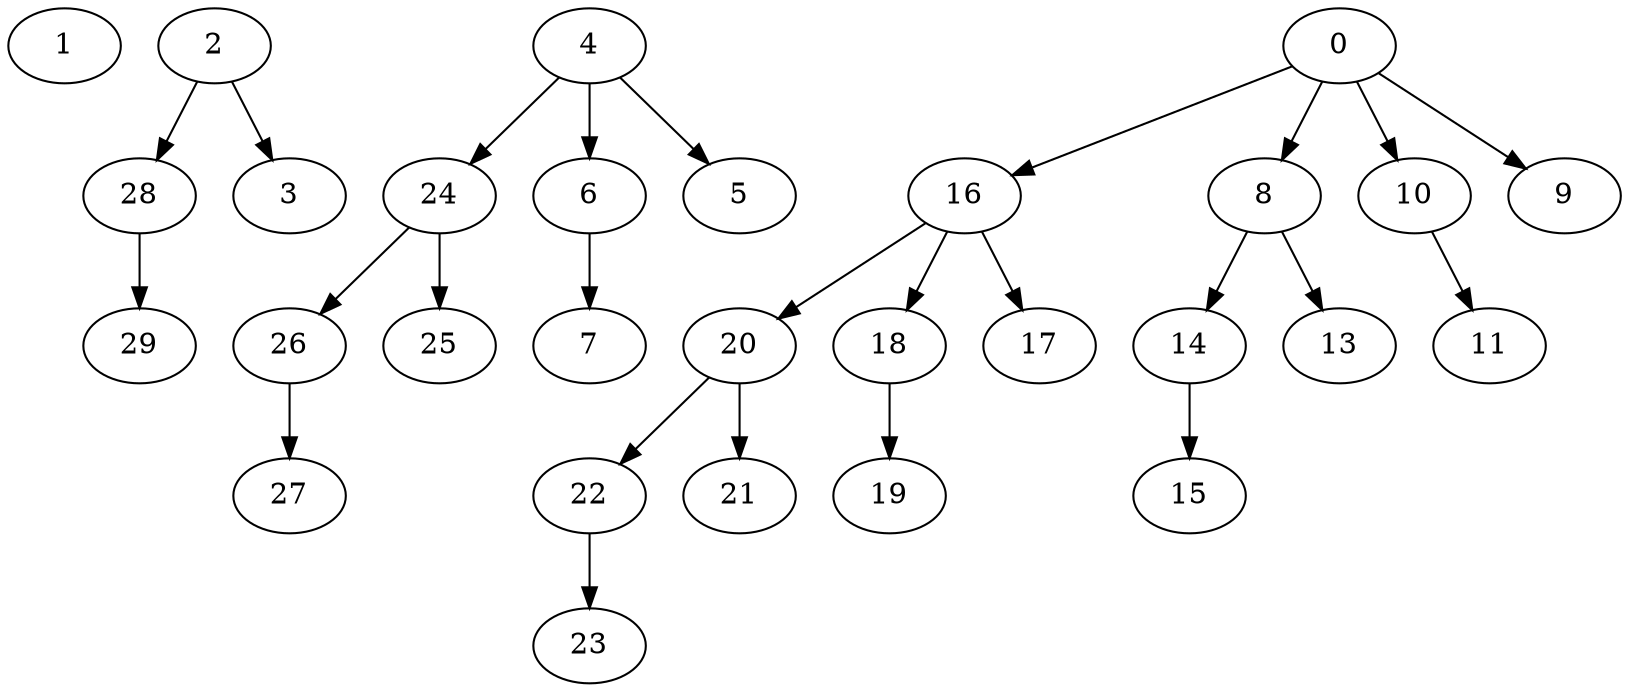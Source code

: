 digraph{
1
2
2 ->28
28 ->29
2 ->3
4
4 ->24
24 ->26
26 ->27
24 ->25
4 ->6
6 ->7
4 ->5
0
0 ->16
16 ->20
20 ->22
22 ->23
20 ->21
16 ->18
18 ->19
16 ->17
0 ->8
8 ->14
14 ->15
8 ->13
0 ->10
10 ->11
0 ->9
}